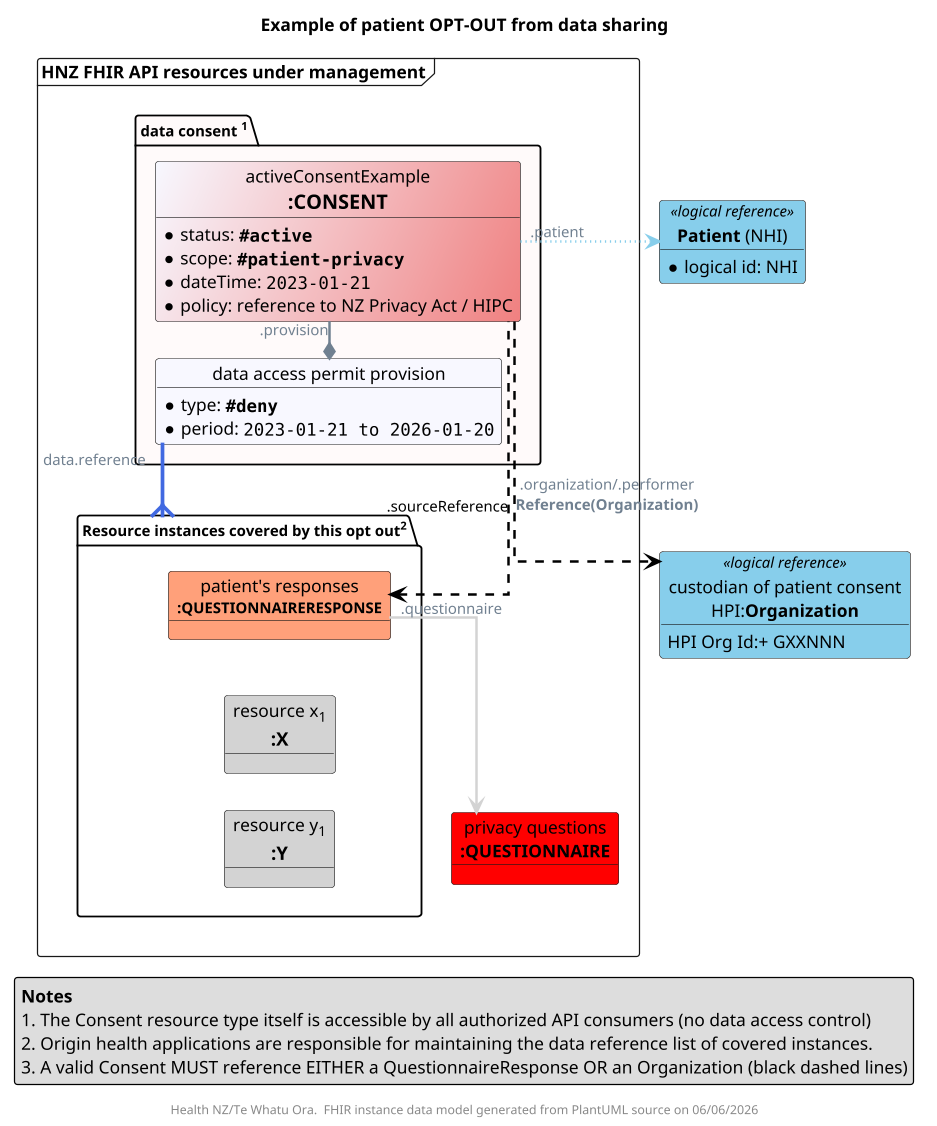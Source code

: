 @startuml obj-FHIR-data-consent-optout

top to bottom direction
skinparam dpi 300
allow_mixing
scale 300 width

skinparam ActivityDiamondBackgroundColor #RoyalBlue
skinparam ArrowColor #SlateGrey   
skinparam ArrowFontColor #RoyalBlue
skinparam ArrowFontColor #SlateGrey  
skinparam ArrowFontSize 12
skinparam ArrowMessageAlignment left
skinparam BoxPadding 10
skinparam linetype ortho
skinparam nodesep 30
skinparam ranksep 30
skinparam roundcorner 5
skinparam sequenceArrowThickness 2

title Example of patient OPT-OUT from data sharing

!procedure $Coding($Alias,$System,$Code,$Display)
  object "<color:GhostWhite>$System" as $Alias #MediumPurple {
    <color:GhostWhite><size:11>**$Code**-$Display
  }
!endprocedure

frame "HNZ FHIR API resources under management" as HNZMain {

  package "<size:12>data consent <sup>1</sup>" as ACTIVE #Snow {
      
    object "activeConsentExample\n<size:16>**:CONSENT**" as CONSENT #GhostWhite/LightCoral {
      * status: ""**#active**""
      * scope: ""**#patient-privacy**""
      * dateTime: ""2023-01-21""
      * policy: reference to NZ Privacy Act / HIPC
    }

    object "data access permit provision" as DAP #GhostWhite {
      * type: ""**#deny**""
      * period: ""2023-01-21 to 2026-01-20""
    }

  }

  object "privacy questions\n<size:14>**:QUESTIONNAIRE**" as Q #Red

  package "<size:12>Resource instances covered by this opt out<sup>2</sup>" as COVERED {
    object "patient's responses\n<size:12>**:QUESTIONNAIRERESPONSE**" as QRC #LightSalmon
    object "resource x<sub>1</sub>\n**<size:15>:X**" as AnyResource #LightGray
    object "resource y<sub>1</sub>\n**<size:15>:Y**" as AnotherResource #LightGray
    QRC -[hidden]d- AnyResource
    AnyResource -[hidden]d- AnotherResource
  }

  ' connectors
  'DAP "1" -[thickness=3,#RoyalBlue]l--{ COVERED : 0..*\ndata.references

  DAP "data.reference" -[thickness=3,#RoyalBlue]--{ COVERED 

}

' resources in other repos
object "**Patient** (NHI)" as Patient <<logical reference>> #SkyBlue {
  * logical id: NHI
}

object "custodian of patient consent\nHPI:**Organization**" as HPI <<logical reference>> #SkyBlue {
  HPI Org Id:+ GXXNNN
}

CONSENT -d-* DAP : "".provision""
CONSENT -[dashed,#Black]l-> QRC: <color:#Black>.sourceReference
CONSENT ".patient" -[dotted,#SkyBlue]r-> Patient
CONSENT -[dashed,#Black]---> HPI: .organization/.performer\n**Reference(Organization)**
QRC ".questionnaire" -[#LightGray]--> Q

legend bottom
  **Notes**
  1. The Consent resource type itself is accessible by all authorized API consumers (no data access control)
  2. Origin health applications are responsible for maintaining the data reference list of covered instances.
  3. A valid Consent MUST reference EITHER a QuestionnaireResponse OR an Organization (black dashed lines)
endlegend


footer "Health NZ/Te Whatu Ora.  FHIR instance data model generated from PlantUML source on %date('dd/MM/yyyy')"

@enduml